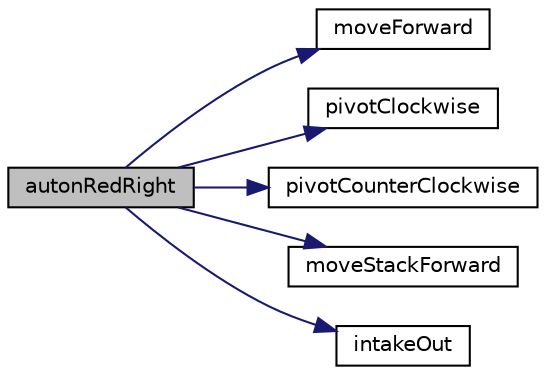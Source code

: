 digraph "autonRedRight"
{
  edge [fontname="Helvetica",fontsize="10",labelfontname="Helvetica",labelfontsize="10"];
  node [fontname="Helvetica",fontsize="10",shape=record];
  rankdir="LR";
  Node19 [label="autonRedRight",height=0.2,width=0.4,color="black", fillcolor="grey75", style="filled", fontcolor="black"];
  Node19 -> Node20 [color="midnightblue",fontsize="10",style="solid",fontname="Helvetica"];
  Node20 [label="moveForward",height=0.2,width=0.4,color="black", fillcolor="white", style="filled",URL="$auton_8cpp.html#ac132ca53625938c26d9d9104ca5c9e82"];
  Node19 -> Node21 [color="midnightblue",fontsize="10",style="solid",fontname="Helvetica"];
  Node21 [label="pivotClockwise",height=0.2,width=0.4,color="black", fillcolor="white", style="filled",URL="$auton_8cpp.html#a7c81bf7b683346af95d1ff72eb60619f"];
  Node19 -> Node22 [color="midnightblue",fontsize="10",style="solid",fontname="Helvetica"];
  Node22 [label="pivotCounterClockwise",height=0.2,width=0.4,color="black", fillcolor="white", style="filled",URL="$auton_8cpp.html#a962e4ac8747da1eb2aba6615d62e953b"];
  Node19 -> Node23 [color="midnightblue",fontsize="10",style="solid",fontname="Helvetica"];
  Node23 [label="moveStackForward",height=0.2,width=0.4,color="black", fillcolor="white", style="filled",URL="$drive_8h.html#a08a55986dab46203f1eeef50123cf4bd"];
  Node19 -> Node24 [color="midnightblue",fontsize="10",style="solid",fontname="Helvetica"];
  Node24 [label="intakeOut",height=0.2,width=0.4,color="black", fillcolor="white", style="filled",URL="$drive_8h.html#aaca1ffa87592c1c5783fe6e18f9c655b"];
}
